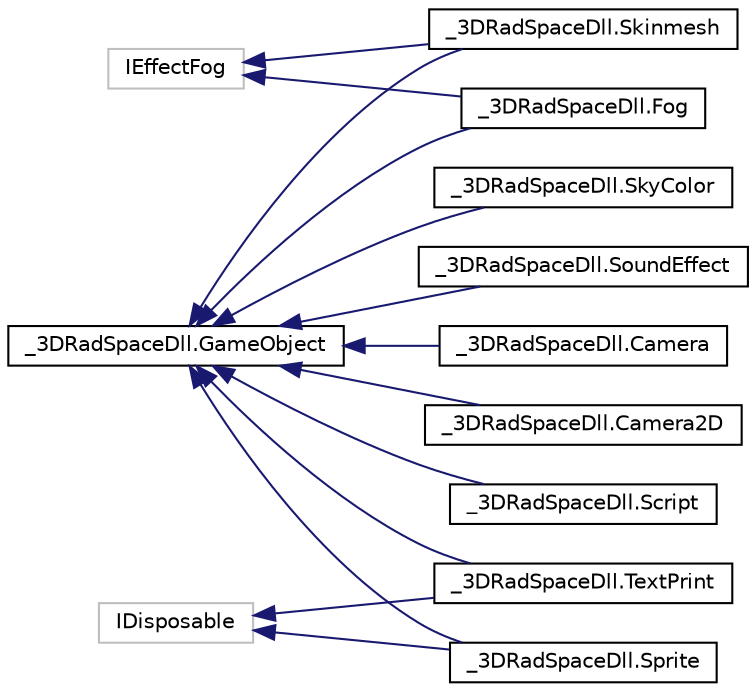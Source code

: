 digraph "Graphical Class Hierarchy"
{
 // LATEX_PDF_SIZE
  edge [fontname="Helvetica",fontsize="10",labelfontname="Helvetica",labelfontsize="10"];
  node [fontname="Helvetica",fontsize="10",shape=record];
  rankdir="LR";
  Node9 [label="_3DRadSpaceDll.GameObject",height=0.2,width=0.4,color="black", fillcolor="white", style="filled",URL="$class__3_d_rad_space_dll_1_1_game_object.html",tooltip="Base class for all 3DRadSpace objects."];
  Node9 -> Node10 [dir="back",color="midnightblue",fontsize="10",style="solid",fontname="Helvetica"];
  Node10 [label="_3DRadSpaceDll.Camera",height=0.2,width=0.4,color="black", fillcolor="white", style="filled",URL="$class__3_d_rad_space_dll_1_1_camera.html",tooltip="3D Camera class. Allows drawing three dimensinal scenes."];
  Node9 -> Node11 [dir="back",color="midnightblue",fontsize="10",style="solid",fontname="Helvetica"];
  Node11 [label="_3DRadSpaceDll.Camera2D",height=0.2,width=0.4,color="black", fillcolor="white", style="filled",URL="$class__3_d_rad_space_dll_1_1_camera2_d.html",tooltip="Camera class for 2D projects. Used to draw 2D scenes."];
  Node9 -> Node0 [dir="back",color="midnightblue",fontsize="10",style="solid",fontname="Helvetica"];
  Node0 [label="_3DRadSpaceDll.Fog",height=0.2,width=0.4,color="black", fillcolor="white", style="filled",URL="$class__3_d_rad_space_dll_1_1_fog.html",tooltip=" "];
  Node9 -> Node12 [dir="back",color="midnightblue",fontsize="10",style="solid",fontname="Helvetica"];
  Node12 [label="_3DRadSpaceDll.Script",height=0.2,width=0.4,color="black", fillcolor="white", style="filled",URL="$class__3_d_rad_space_dll_1_1_script.html",tooltip="C# Script class."];
  Node9 -> Node5 [dir="back",color="midnightblue",fontsize="10",style="solid",fontname="Helvetica"];
  Node5 [label="_3DRadSpaceDll.Skinmesh",height=0.2,width=0.4,color="black", fillcolor="white", style="filled",URL="$class__3_d_rad_space_dll_1_1_skinmesh.html",tooltip="Class for drawing a 3D mesh."];
  Node9 -> Node13 [dir="back",color="midnightblue",fontsize="10",style="solid",fontname="Helvetica"];
  Node13 [label="_3DRadSpaceDll.SkyColor",height=0.2,width=0.4,color="black", fillcolor="white", style="filled",URL="$class__3_d_rad_space_dll_1_1_sky_color.html",tooltip="Colors the screen when screen cleaning is used."];
  Node9 -> Node14 [dir="back",color="midnightblue",fontsize="10",style="solid",fontname="Helvetica"];
  Node14 [label="_3DRadSpaceDll.SoundEffect",height=0.2,width=0.4,color="black", fillcolor="white", style="filled",URL="$class__3_d_rad_space_dll_1_1_sound_effect.html",tooltip="SoundEffect class. Allows loading and playing sound effects."];
  Node9 -> Node7 [dir="back",color="midnightblue",fontsize="10",style="solid",fontname="Helvetica"];
  Node7 [label="_3DRadSpaceDll.Sprite",height=0.2,width=0.4,color="black", fillcolor="white", style="filled",URL="$class__3_d_rad_space_dll_1_1_sprite.html",tooltip="2D Screen images class."];
  Node9 -> Node8 [dir="back",color="midnightblue",fontsize="10",style="solid",fontname="Helvetica"];
  Node8 [label="_3DRadSpaceDll.TextPrint",height=0.2,width=0.4,color="black", fillcolor="white", style="filled",URL="$class__3_d_rad_space_dll_1_1_text_print.html",tooltip="Class for drawing 2D Texts."];
  Node6 [label="IDisposable",height=0.2,width=0.4,color="grey75", fillcolor="white", style="filled",tooltip=" "];
  Node6 -> Node7 [dir="back",color="midnightblue",fontsize="10",style="solid",fontname="Helvetica"];
  Node6 -> Node8 [dir="back",color="midnightblue",fontsize="10",style="solid",fontname="Helvetica"];
  Node3 [label="IEffectFog",height=0.2,width=0.4,color="grey75", fillcolor="white", style="filled",tooltip=" "];
  Node3 -> Node0 [dir="back",color="midnightblue",fontsize="10",style="solid",fontname="Helvetica"];
  Node3 -> Node5 [dir="back",color="midnightblue",fontsize="10",style="solid",fontname="Helvetica"];
}
